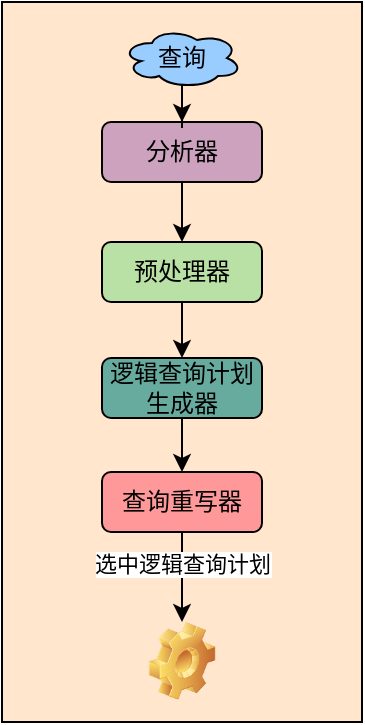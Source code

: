<mxfile version="16.6.2" type="github">
  <diagram id="hgmUP19D6HoHachdwWmW" name="Page-1">
    <mxGraphModel dx="1097" dy="491" grid="1" gridSize="10" guides="1" tooltips="1" connect="1" arrows="1" fold="1" page="1" pageScale="1" pageWidth="1169" pageHeight="827" math="0" shadow="0">
      <root>
        <mxCell id="0" />
        <mxCell id="1" parent="0" />
        <mxCell id="Knozv3nmDtFxCPk96ZtY-1" value="" style="rounded=0;whiteSpace=wrap;html=1;fillColor=#FFE6CC;" vertex="1" parent="1">
          <mxGeometry x="390" y="80" width="180" height="360" as="geometry" />
        </mxCell>
        <mxCell id="Knozv3nmDtFxCPk96ZtY-4" value="" style="edgeStyle=orthogonalEdgeStyle;rounded=0;orthogonalLoop=1;jettySize=auto;html=1;" edge="1" parent="1" source="Knozv3nmDtFxCPk96ZtY-2" target="Knozv3nmDtFxCPk96ZtY-3">
          <mxGeometry relative="1" as="geometry" />
        </mxCell>
        <mxCell id="Knozv3nmDtFxCPk96ZtY-2" value="分析器" style="rounded=1;whiteSpace=wrap;html=1;fillColor=#CDA2BE;" vertex="1" parent="1">
          <mxGeometry x="440" y="140" width="80" height="30" as="geometry" />
        </mxCell>
        <mxCell id="Knozv3nmDtFxCPk96ZtY-6" value="" style="edgeStyle=orthogonalEdgeStyle;rounded=0;orthogonalLoop=1;jettySize=auto;html=1;" edge="1" parent="1" source="Knozv3nmDtFxCPk96ZtY-3" target="Knozv3nmDtFxCPk96ZtY-5">
          <mxGeometry relative="1" as="geometry" />
        </mxCell>
        <mxCell id="Knozv3nmDtFxCPk96ZtY-3" value="预处理器" style="rounded=1;whiteSpace=wrap;html=1;fillColor=#B9E0A5;" vertex="1" parent="1">
          <mxGeometry x="440" y="200" width="80" height="30" as="geometry" />
        </mxCell>
        <mxCell id="Knozv3nmDtFxCPk96ZtY-8" value="" style="edgeStyle=orthogonalEdgeStyle;rounded=0;orthogonalLoop=1;jettySize=auto;html=1;" edge="1" parent="1" source="Knozv3nmDtFxCPk96ZtY-5" target="Knozv3nmDtFxCPk96ZtY-7">
          <mxGeometry relative="1" as="geometry" />
        </mxCell>
        <mxCell id="Knozv3nmDtFxCPk96ZtY-5" value="逻辑查询计划生成器" style="rounded=1;whiteSpace=wrap;html=1;fillColor=#67AB9F;" vertex="1" parent="1">
          <mxGeometry x="440" y="258" width="80" height="30" as="geometry" />
        </mxCell>
        <mxCell id="Knozv3nmDtFxCPk96ZtY-14" value="" style="edgeStyle=orthogonalEdgeStyle;rounded=0;orthogonalLoop=1;jettySize=auto;html=1;" edge="1" parent="1" source="Knozv3nmDtFxCPk96ZtY-7" target="Knozv3nmDtFxCPk96ZtY-13">
          <mxGeometry relative="1" as="geometry" />
        </mxCell>
        <mxCell id="Knozv3nmDtFxCPk96ZtY-15" value="选中逻辑查询计划" style="edgeLabel;html=1;align=center;verticalAlign=middle;resizable=0;points=[];" vertex="1" connectable="0" parent="Knozv3nmDtFxCPk96ZtY-14">
          <mxGeometry x="0.212" relative="1" as="geometry">
            <mxPoint y="-12" as="offset" />
          </mxGeometry>
        </mxCell>
        <mxCell id="Knozv3nmDtFxCPk96ZtY-7" value="查询重写器" style="rounded=1;whiteSpace=wrap;html=1;fillColor=#FF9999;" vertex="1" parent="1">
          <mxGeometry x="440" y="315" width="80" height="30" as="geometry" />
        </mxCell>
        <mxCell id="Knozv3nmDtFxCPk96ZtY-11" value="" style="edgeStyle=orthogonalEdgeStyle;rounded=0;orthogonalLoop=1;jettySize=auto;html=1;" edge="1" parent="1" source="Knozv3nmDtFxCPk96ZtY-10" target="Knozv3nmDtFxCPk96ZtY-2">
          <mxGeometry relative="1" as="geometry" />
        </mxCell>
        <mxCell id="Knozv3nmDtFxCPk96ZtY-10" value="查询" style="ellipse;shape=cloud;whiteSpace=wrap;html=1;fillColor=#99CCFF;" vertex="1" parent="1">
          <mxGeometry x="450" y="93" width="60" height="30" as="geometry" />
        </mxCell>
        <mxCell id="Knozv3nmDtFxCPk96ZtY-13" value="" style="shape=image;html=1;verticalLabelPosition=bottom;verticalAlign=top;imageAspect=1;aspect=fixed;image=img/clipart/Gear_128x128.png;fillColor=#B9E0A5;" vertex="1" parent="1">
          <mxGeometry x="463.39" y="390" width="33.22" height="38.96" as="geometry" />
        </mxCell>
      </root>
    </mxGraphModel>
  </diagram>
</mxfile>
